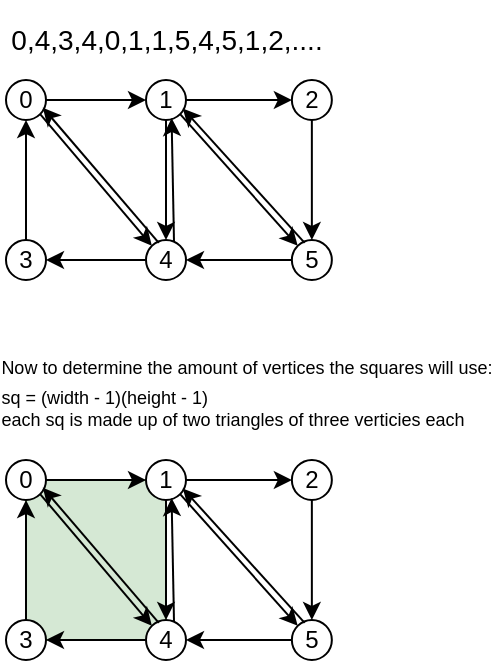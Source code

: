 <mxfile>
    <diagram id="OqWZhov5dkPcSE8IG9fe" name="Page-1">
        <mxGraphModel dx="554" dy="263" grid="1" gridSize="10" guides="1" tooltips="1" connect="1" arrows="1" fold="1" page="1" pageScale="1" pageWidth="850" pageHeight="1100" math="0" shadow="0">
            <root>
                <mxCell id="0"/>
                <mxCell id="1" parent="0"/>
                <mxCell id="3" value="0" style="ellipse;whiteSpace=wrap;html=1;aspect=fixed;" parent="1" vertex="1">
                    <mxGeometry x="120" y="90" width="20" height="20" as="geometry"/>
                </mxCell>
                <mxCell id="4" value="" style="endArrow=classic;html=1;exitX=1;exitY=1;exitDx=0;exitDy=0;entryX=0;entryY=0;entryDx=0;entryDy=0;" parent="1" source="3" edge="1" target="5">
                    <mxGeometry width="50" height="50" relative="1" as="geometry">
                        <mxPoint x="260" y="160" as="sourcePoint"/>
                        <mxPoint x="200" y="170" as="targetPoint"/>
                    </mxGeometry>
                </mxCell>
                <mxCell id="5" value="4" style="ellipse;whiteSpace=wrap;html=1;aspect=fixed;" parent="1" vertex="1">
                    <mxGeometry x="190" y="170" width="20" height="20" as="geometry"/>
                </mxCell>
                <mxCell id="6" value="" style="endArrow=classic;html=1;exitX=0;exitY=0.5;exitDx=0;exitDy=0;" parent="1" source="5" edge="1">
                    <mxGeometry width="50" height="50" relative="1" as="geometry">
                        <mxPoint x="177.071" y="137.071" as="sourcePoint"/>
                        <mxPoint x="140" y="180" as="targetPoint"/>
                    </mxGeometry>
                </mxCell>
                <mxCell id="8" value="3" style="ellipse;whiteSpace=wrap;html=1;aspect=fixed;" parent="1" vertex="1">
                    <mxGeometry x="120" y="170" width="20" height="20" as="geometry"/>
                </mxCell>
                <mxCell id="9" value="" style="endArrow=classic;html=1;exitX=0.5;exitY=0;exitDx=0;exitDy=0;entryX=0.5;entryY=1;entryDx=0;entryDy=0;" parent="1" source="8" target="3" edge="1">
                    <mxGeometry width="50" height="50" relative="1" as="geometry">
                        <mxPoint x="200" y="190" as="sourcePoint"/>
                        <mxPoint x="150" y="190" as="targetPoint"/>
                    </mxGeometry>
                </mxCell>
                <mxCell id="10" value="1" style="ellipse;whiteSpace=wrap;html=1;aspect=fixed;" vertex="1" parent="1">
                    <mxGeometry x="190" y="90" width="20" height="20" as="geometry"/>
                </mxCell>
                <mxCell id="11" value="" style="endArrow=classic;html=1;exitX=1;exitY=0.5;exitDx=0;exitDy=0;entryX=0;entryY=0.5;entryDx=0;entryDy=0;" edge="1" parent="1" source="3" target="10">
                    <mxGeometry width="50" height="50" relative="1" as="geometry">
                        <mxPoint x="147.071" y="117.071" as="sourcePoint"/>
                        <mxPoint x="210" y="180" as="targetPoint"/>
                    </mxGeometry>
                </mxCell>
                <mxCell id="12" value="" style="endArrow=classic;html=1;exitX=0.5;exitY=1;exitDx=0;exitDy=0;entryX=0.5;entryY=0;entryDx=0;entryDy=0;" edge="1" parent="1" source="10" target="5">
                    <mxGeometry width="50" height="50" relative="1" as="geometry">
                        <mxPoint x="150" y="110" as="sourcePoint"/>
                        <mxPoint x="200" y="110" as="targetPoint"/>
                    </mxGeometry>
                </mxCell>
                <mxCell id="13" value="" style="endArrow=classic;html=1;exitX=0.32;exitY=0.07;exitDx=0;exitDy=0;entryX=0.92;entryY=0.69;entryDx=0;entryDy=0;exitPerimeter=0;entryPerimeter=0;" edge="1" parent="1" source="5" target="3">
                    <mxGeometry width="50" height="50" relative="1" as="geometry">
                        <mxPoint x="147.071" y="117.071" as="sourcePoint"/>
                        <mxPoint x="202.929" y="182.929" as="targetPoint"/>
                    </mxGeometry>
                </mxCell>
                <mxCell id="14" value="" style="endArrow=classic;html=1;exitX=1;exitY=1;exitDx=0;exitDy=0;entryX=0;entryY=0;entryDx=0;entryDy=0;" edge="1" parent="1" target="15" source="10">
                    <mxGeometry width="50" height="50" relative="1" as="geometry">
                        <mxPoint x="210.001" y="107.071" as="sourcePoint"/>
                        <mxPoint x="272.93" y="170" as="targetPoint"/>
                    </mxGeometry>
                </mxCell>
                <mxCell id="15" value="5" style="ellipse;whiteSpace=wrap;html=1;aspect=fixed;" vertex="1" parent="1">
                    <mxGeometry x="262.93" y="170" width="20" height="20" as="geometry"/>
                </mxCell>
                <mxCell id="16" value="" style="endArrow=classic;html=1;exitX=0;exitY=0.5;exitDx=0;exitDy=0;entryX=1;entryY=0.5;entryDx=0;entryDy=0;" edge="1" parent="1" source="15" target="5">
                    <mxGeometry width="50" height="50" relative="1" as="geometry">
                        <mxPoint x="250.001" y="137.071" as="sourcePoint"/>
                        <mxPoint x="212.93" y="180" as="targetPoint"/>
                    </mxGeometry>
                </mxCell>
                <mxCell id="18" value="" style="endArrow=classic;html=1;exitX=0.7;exitY=0.03;exitDx=0;exitDy=0;entryX=0.64;entryY=0.95;entryDx=0;entryDy=0;entryPerimeter=0;exitPerimeter=0;" edge="1" parent="1" source="5" target="10">
                    <mxGeometry width="50" height="50" relative="1" as="geometry">
                        <mxPoint x="310" y="190" as="sourcePoint"/>
                        <mxPoint x="240" y="110" as="targetPoint"/>
                    </mxGeometry>
                </mxCell>
                <mxCell id="19" value="" style="endArrow=classic;html=1;exitX=0.5;exitY=1;exitDx=0;exitDy=0;entryX=0.5;entryY=0;entryDx=0;entryDy=0;" edge="1" parent="1" target="15">
                    <mxGeometry width="50" height="50" relative="1" as="geometry">
                        <mxPoint x="272.93" y="110" as="sourcePoint"/>
                        <mxPoint x="272.93" y="110" as="targetPoint"/>
                    </mxGeometry>
                </mxCell>
                <mxCell id="20" value="" style="endArrow=classic;html=1;exitX=0.32;exitY=0.07;exitDx=0;exitDy=0;exitPerimeter=0;entryX=0.92;entryY=0.71;entryDx=0;entryDy=0;entryPerimeter=0;" edge="1" parent="1" source="15" target="10">
                    <mxGeometry width="50" height="50" relative="1" as="geometry">
                        <mxPoint x="220.001" y="117.071" as="sourcePoint"/>
                        <mxPoint x="210" y="100" as="targetPoint"/>
                    </mxGeometry>
                </mxCell>
                <mxCell id="21" value="2" style="ellipse;whiteSpace=wrap;html=1;aspect=fixed;" vertex="1" parent="1">
                    <mxGeometry x="262.93" y="90" width="20" height="20" as="geometry"/>
                </mxCell>
                <mxCell id="22" value="" style="endArrow=classic;html=1;exitX=1;exitY=0.5;exitDx=0;exitDy=0;entryX=0;entryY=0.5;entryDx=0;entryDy=0;" edge="1" parent="1" source="10" target="21">
                    <mxGeometry width="50" height="50" relative="1" as="geometry">
                        <mxPoint x="272.93" y="190" as="sourcePoint"/>
                        <mxPoint x="220" y="190" as="targetPoint"/>
                    </mxGeometry>
                </mxCell>
                <mxCell id="23" value="0,4,3,4,0,1,1,5,4,5,1,2,...." style="text;strokeColor=none;fillColor=none;html=1;fontSize=14;fontStyle=0;verticalAlign=middle;align=center;" vertex="1" parent="1">
                    <mxGeometry x="120" y="50" width="160" height="40" as="geometry"/>
                </mxCell>
                <mxCell id="24" value="" style="rounded=0;whiteSpace=wrap;html=1;fillColor=#d5e8d4;strokeColor=#82b366;" vertex="1" parent="1">
                    <mxGeometry x="130" y="290" width="70" height="80" as="geometry"/>
                </mxCell>
                <mxCell id="25" value="0" style="ellipse;whiteSpace=wrap;html=1;aspect=fixed;" vertex="1" parent="1">
                    <mxGeometry x="120" y="280" width="20" height="20" as="geometry"/>
                </mxCell>
                <mxCell id="26" value="" style="endArrow=classic;html=1;exitX=1;exitY=1;exitDx=0;exitDy=0;entryX=0;entryY=0;entryDx=0;entryDy=0;" edge="1" parent="1" source="25" target="27">
                    <mxGeometry width="50" height="50" relative="1" as="geometry">
                        <mxPoint x="260" y="350" as="sourcePoint"/>
                        <mxPoint x="200" y="360" as="targetPoint"/>
                    </mxGeometry>
                </mxCell>
                <mxCell id="27" value="4" style="ellipse;whiteSpace=wrap;html=1;aspect=fixed;" vertex="1" parent="1">
                    <mxGeometry x="190" y="360" width="20" height="20" as="geometry"/>
                </mxCell>
                <mxCell id="28" value="" style="endArrow=classic;html=1;exitX=0;exitY=0.5;exitDx=0;exitDy=0;" edge="1" parent="1" source="27">
                    <mxGeometry width="50" height="50" relative="1" as="geometry">
                        <mxPoint x="177.071" y="327.071" as="sourcePoint"/>
                        <mxPoint x="140" y="370" as="targetPoint"/>
                    </mxGeometry>
                </mxCell>
                <mxCell id="29" value="3" style="ellipse;whiteSpace=wrap;html=1;aspect=fixed;" vertex="1" parent="1">
                    <mxGeometry x="120" y="360" width="20" height="20" as="geometry"/>
                </mxCell>
                <mxCell id="30" value="" style="endArrow=classic;html=1;exitX=0.5;exitY=0;exitDx=0;exitDy=0;entryX=0.5;entryY=1;entryDx=0;entryDy=0;" edge="1" parent="1" source="29" target="25">
                    <mxGeometry width="50" height="50" relative="1" as="geometry">
                        <mxPoint x="200" y="380" as="sourcePoint"/>
                        <mxPoint x="150" y="380" as="targetPoint"/>
                    </mxGeometry>
                </mxCell>
                <mxCell id="31" value="1" style="ellipse;whiteSpace=wrap;html=1;aspect=fixed;" vertex="1" parent="1">
                    <mxGeometry x="190" y="280" width="20" height="20" as="geometry"/>
                </mxCell>
                <mxCell id="32" value="" style="endArrow=classic;html=1;exitX=1;exitY=0.5;exitDx=0;exitDy=0;entryX=0;entryY=0.5;entryDx=0;entryDy=0;" edge="1" parent="1" source="25" target="31">
                    <mxGeometry width="50" height="50" relative="1" as="geometry">
                        <mxPoint x="147.071" y="307.071" as="sourcePoint"/>
                        <mxPoint x="210" y="370" as="targetPoint"/>
                    </mxGeometry>
                </mxCell>
                <mxCell id="33" value="" style="endArrow=classic;html=1;exitX=0.5;exitY=1;exitDx=0;exitDy=0;entryX=0.5;entryY=0;entryDx=0;entryDy=0;" edge="1" parent="1" source="31" target="27">
                    <mxGeometry width="50" height="50" relative="1" as="geometry">
                        <mxPoint x="150" y="300" as="sourcePoint"/>
                        <mxPoint x="200" y="300" as="targetPoint"/>
                    </mxGeometry>
                </mxCell>
                <mxCell id="34" value="" style="endArrow=classic;html=1;exitX=0.32;exitY=0.07;exitDx=0;exitDy=0;entryX=0.92;entryY=0.69;entryDx=0;entryDy=0;exitPerimeter=0;entryPerimeter=0;" edge="1" parent="1" source="27" target="25">
                    <mxGeometry width="50" height="50" relative="1" as="geometry">
                        <mxPoint x="147.071" y="307.071" as="sourcePoint"/>
                        <mxPoint x="202.929" y="372.929" as="targetPoint"/>
                    </mxGeometry>
                </mxCell>
                <mxCell id="35" value="" style="endArrow=classic;html=1;exitX=1;exitY=1;exitDx=0;exitDy=0;entryX=0;entryY=0;entryDx=0;entryDy=0;" edge="1" parent="1" source="31" target="36">
                    <mxGeometry width="50" height="50" relative="1" as="geometry">
                        <mxPoint x="210.001" y="297.071" as="sourcePoint"/>
                        <mxPoint x="272.93" y="360" as="targetPoint"/>
                    </mxGeometry>
                </mxCell>
                <mxCell id="36" value="5" style="ellipse;whiteSpace=wrap;html=1;aspect=fixed;" vertex="1" parent="1">
                    <mxGeometry x="262.93" y="360" width="20" height="20" as="geometry"/>
                </mxCell>
                <mxCell id="37" value="" style="endArrow=classic;html=1;exitX=0;exitY=0.5;exitDx=0;exitDy=0;entryX=1;entryY=0.5;entryDx=0;entryDy=0;" edge="1" parent="1" source="36" target="27">
                    <mxGeometry width="50" height="50" relative="1" as="geometry">
                        <mxPoint x="250.001" y="327.071" as="sourcePoint"/>
                        <mxPoint x="212.93" y="370" as="targetPoint"/>
                    </mxGeometry>
                </mxCell>
                <mxCell id="38" value="" style="endArrow=classic;html=1;exitX=0.7;exitY=0.03;exitDx=0;exitDy=0;entryX=0.64;entryY=0.95;entryDx=0;entryDy=0;entryPerimeter=0;exitPerimeter=0;" edge="1" parent="1" source="27" target="31">
                    <mxGeometry width="50" height="50" relative="1" as="geometry">
                        <mxPoint x="310" y="380" as="sourcePoint"/>
                        <mxPoint x="240" y="300" as="targetPoint"/>
                    </mxGeometry>
                </mxCell>
                <mxCell id="39" value="" style="endArrow=classic;html=1;exitX=0.5;exitY=1;exitDx=0;exitDy=0;entryX=0.5;entryY=0;entryDx=0;entryDy=0;" edge="1" parent="1" target="36">
                    <mxGeometry width="50" height="50" relative="1" as="geometry">
                        <mxPoint x="272.93" y="300" as="sourcePoint"/>
                        <mxPoint x="272.93" y="300" as="targetPoint"/>
                    </mxGeometry>
                </mxCell>
                <mxCell id="40" value="" style="endArrow=classic;html=1;exitX=0.32;exitY=0.07;exitDx=0;exitDy=0;exitPerimeter=0;entryX=0.92;entryY=0.71;entryDx=0;entryDy=0;entryPerimeter=0;" edge="1" parent="1" source="36" target="31">
                    <mxGeometry width="50" height="50" relative="1" as="geometry">
                        <mxPoint x="220.001" y="307.071" as="sourcePoint"/>
                        <mxPoint x="210" y="290" as="targetPoint"/>
                    </mxGeometry>
                </mxCell>
                <mxCell id="41" value="2" style="ellipse;whiteSpace=wrap;html=1;aspect=fixed;" vertex="1" parent="1">
                    <mxGeometry x="262.93" y="280" width="20" height="20" as="geometry"/>
                </mxCell>
                <mxCell id="42" value="" style="endArrow=classic;html=1;exitX=1;exitY=0.5;exitDx=0;exitDy=0;entryX=0;entryY=0.5;entryDx=0;entryDy=0;" edge="1" parent="1" source="31" target="41">
                    <mxGeometry width="50" height="50" relative="1" as="geometry">
                        <mxPoint x="272.93" y="380" as="sourcePoint"/>
                        <mxPoint x="220" y="380" as="targetPoint"/>
                    </mxGeometry>
                </mxCell>
                <mxCell id="62" value="&lt;div style=&quot;text-align: left;&quot;&gt;&lt;span style=&quot;font-size: 9px; font-weight: normal; background-color: initial;&quot;&gt;Now to determine the amount of vertices the squares will use:&lt;/span&gt;&lt;/div&gt;&lt;font style=&quot;font-size: 9px; font-weight: normal;&quot;&gt;&lt;div style=&quot;text-align: left;&quot;&gt;&lt;span style=&quot;background-color: initial;&quot;&gt;sq = (width - 1)(height - 1)&lt;/span&gt;&lt;/div&gt;&lt;div style=&quot;text-align: left;&quot;&gt;&lt;span style=&quot;background-color: initial;&quot;&gt;each sq is made up of two triangles of three verticies each&lt;/span&gt;&lt;/div&gt;&lt;/font&gt;" style="text;strokeColor=none;fillColor=none;html=1;fontSize=24;fontStyle=1;verticalAlign=middle;align=center;" vertex="1" parent="1">
                    <mxGeometry x="190" y="220" width="100" height="40" as="geometry"/>
                </mxCell>
            </root>
        </mxGraphModel>
    </diagram>
</mxfile>